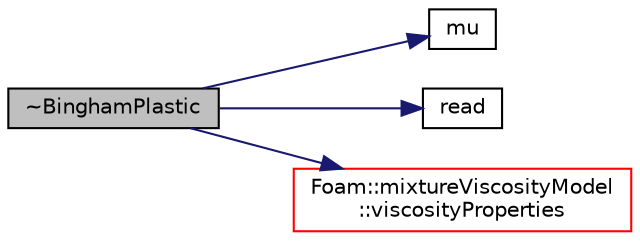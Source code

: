 digraph "~BinghamPlastic"
{
  bgcolor="transparent";
  edge [fontname="Helvetica",fontsize="10",labelfontname="Helvetica",labelfontsize="10"];
  node [fontname="Helvetica",fontsize="10",shape=record];
  rankdir="LR";
  Node1 [label="~BinghamPlastic",height=0.2,width=0.4,color="black", fillcolor="grey75", style="filled", fontcolor="black"];
  Node1 -> Node2 [color="midnightblue",fontsize="10",style="solid",fontname="Helvetica"];
  Node2 [label="mu",height=0.2,width=0.4,color="black",URL="$a00130.html#a202dd0ac82d42c64c723cb0eb8a84137",tooltip="Return the mixture viscosity. "];
  Node1 -> Node3 [color="midnightblue",fontsize="10",style="solid",fontname="Helvetica"];
  Node3 [label="read",height=0.2,width=0.4,color="black",URL="$a00130.html#a0efbb4e476c5a62dfa214c481566481c",tooltip="Read transportProperties dictionary. "];
  Node1 -> Node4 [color="midnightblue",fontsize="10",style="solid",fontname="Helvetica"];
  Node4 [label="Foam::mixtureViscosityModel\l::viscosityProperties",height=0.2,width=0.4,color="red",URL="$a01553.html#af9895dd007051c51847e41e89e630ba7",tooltip="Return the phase transport properties dictionary. "];
}

